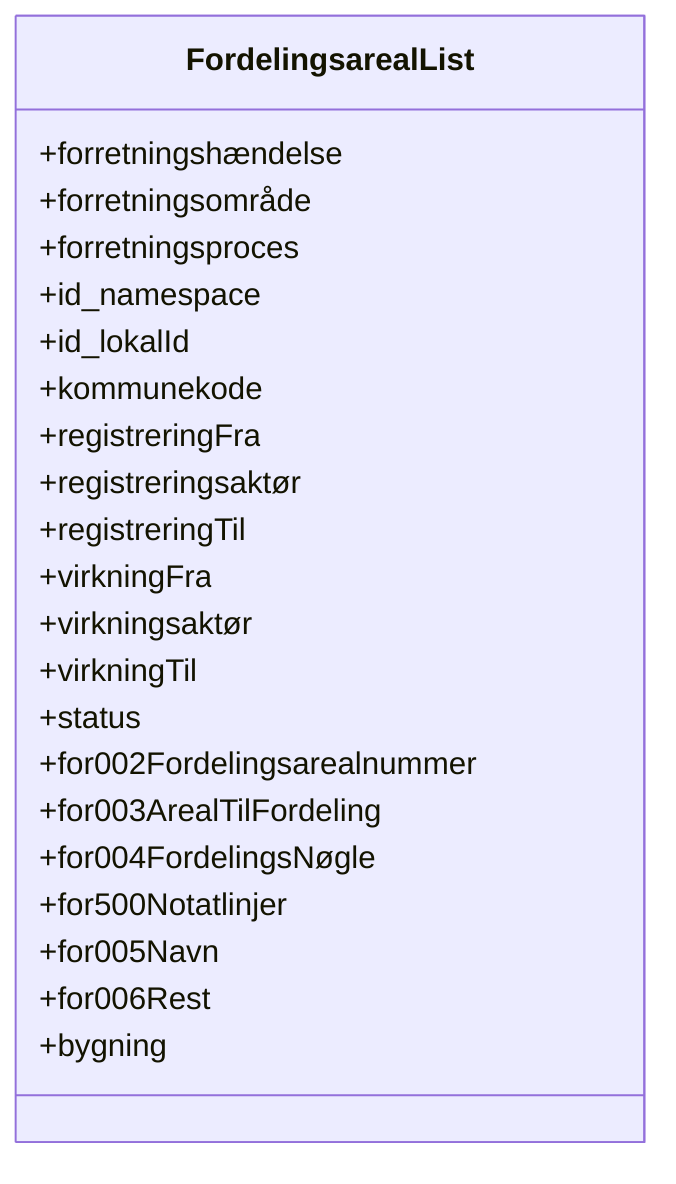 classDiagram
class FordelingsarealList {
  +forretningshændelse
  +forretningsområde
  +forretningsproces
  +id_namespace
  +id_lokalId
  +kommunekode
  +registreringFra
  +registreringsaktør
  +registreringTil
  +virkningFra
  +virkningsaktør
  +virkningTil
  +status
  +for002Fordelingsarealnummer
  +for003ArealTilFordeling
  +for004FordelingsNøgle
  +for500Notatlinjer
  +for005Navn
  +for006Rest
  +bygning
}